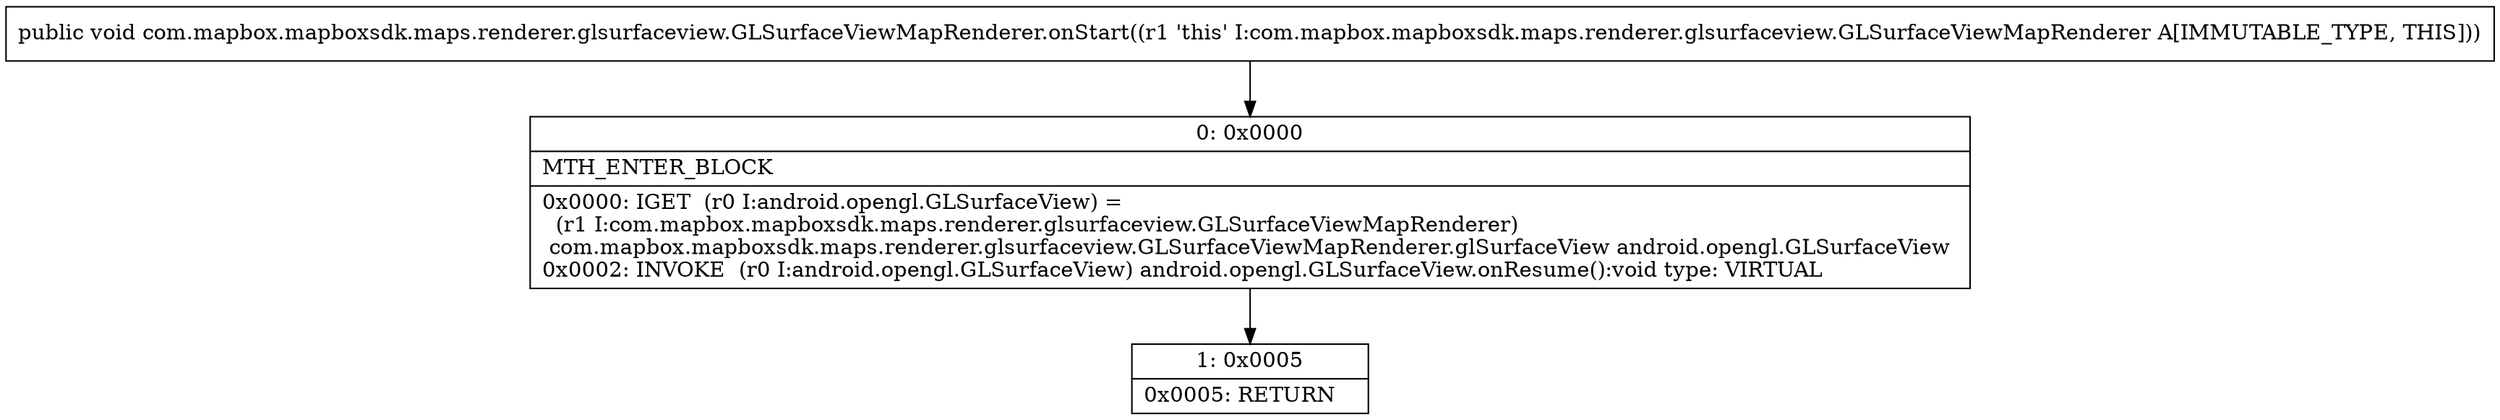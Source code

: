 digraph "CFG forcom.mapbox.mapboxsdk.maps.renderer.glsurfaceview.GLSurfaceViewMapRenderer.onStart()V" {
Node_0 [shape=record,label="{0\:\ 0x0000|MTH_ENTER_BLOCK\l|0x0000: IGET  (r0 I:android.opengl.GLSurfaceView) = \l  (r1 I:com.mapbox.mapboxsdk.maps.renderer.glsurfaceview.GLSurfaceViewMapRenderer)\l com.mapbox.mapboxsdk.maps.renderer.glsurfaceview.GLSurfaceViewMapRenderer.glSurfaceView android.opengl.GLSurfaceView \l0x0002: INVOKE  (r0 I:android.opengl.GLSurfaceView) android.opengl.GLSurfaceView.onResume():void type: VIRTUAL \l}"];
Node_1 [shape=record,label="{1\:\ 0x0005|0x0005: RETURN   \l}"];
MethodNode[shape=record,label="{public void com.mapbox.mapboxsdk.maps.renderer.glsurfaceview.GLSurfaceViewMapRenderer.onStart((r1 'this' I:com.mapbox.mapboxsdk.maps.renderer.glsurfaceview.GLSurfaceViewMapRenderer A[IMMUTABLE_TYPE, THIS])) }"];
MethodNode -> Node_0;
Node_0 -> Node_1;
}

